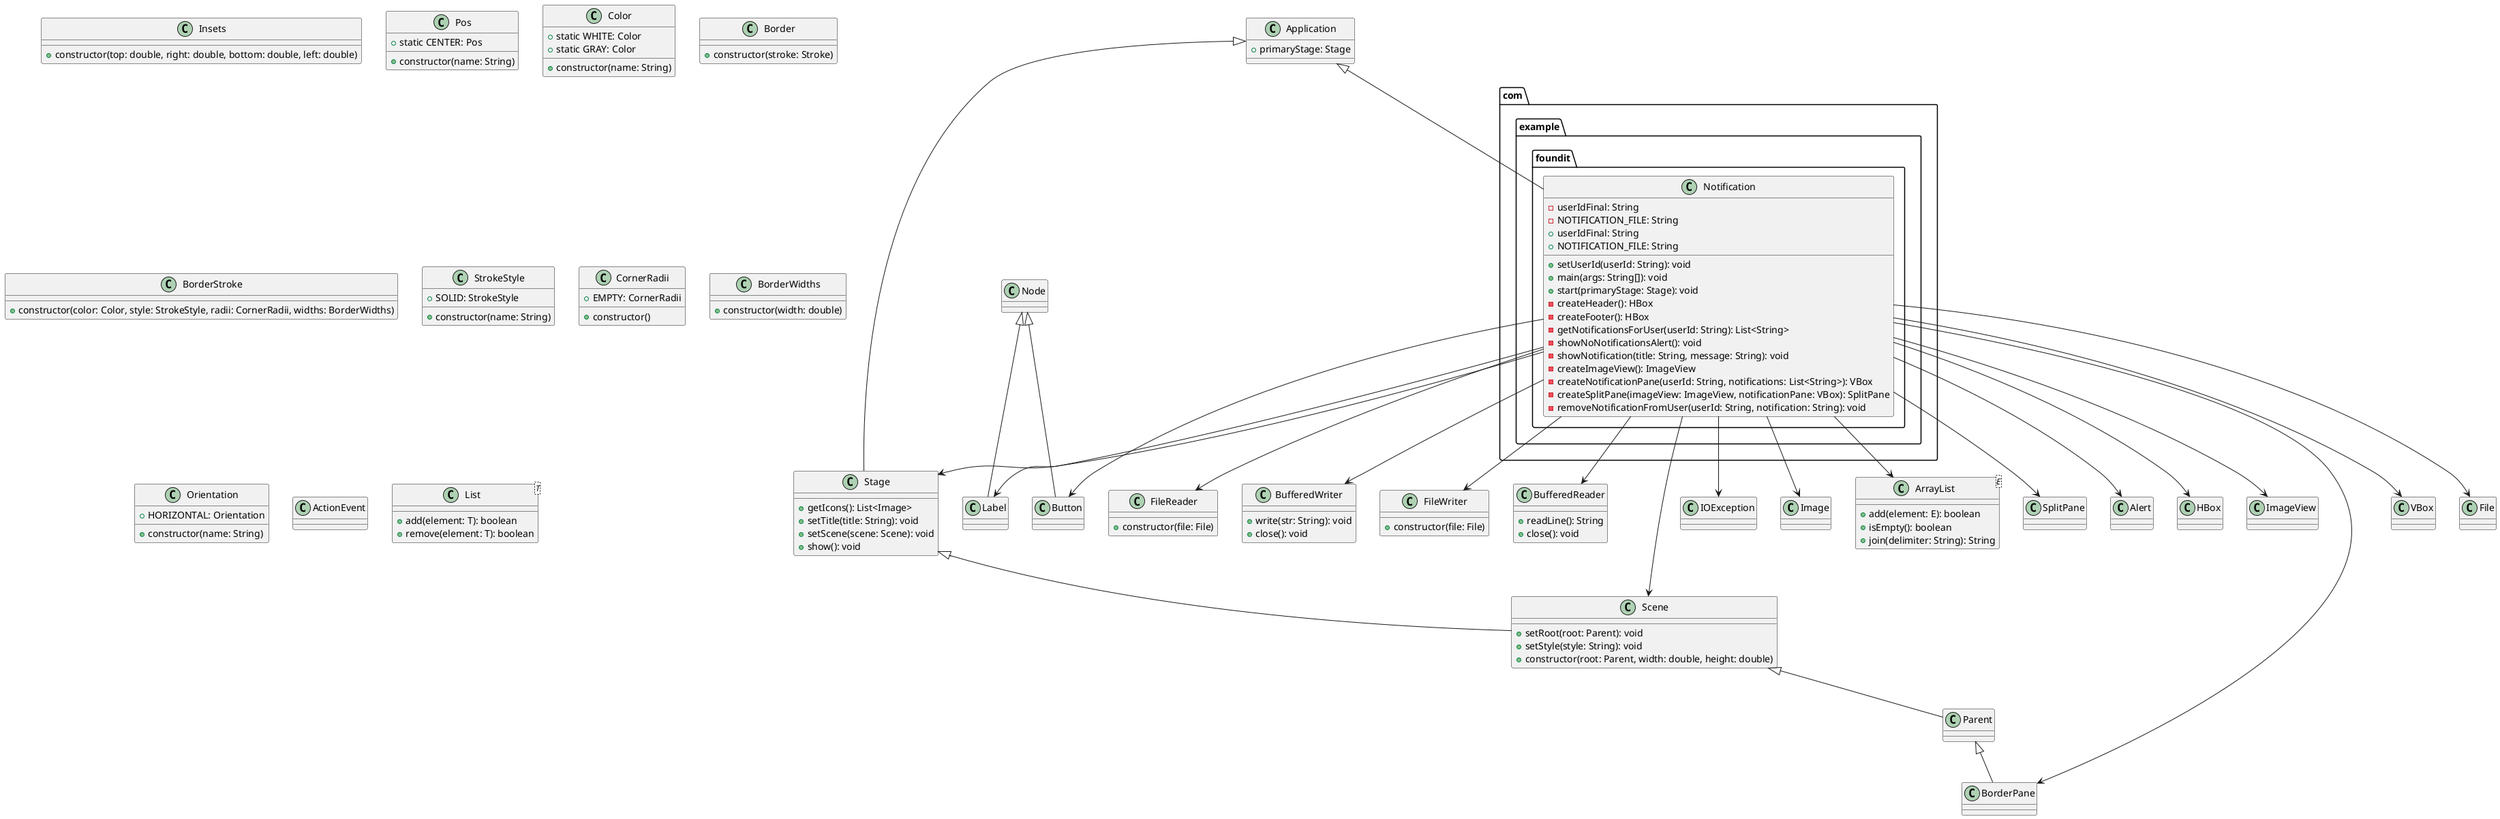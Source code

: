 @startuml

package com.example.foundit {
    class Notification {
        - userIdFinal: String
        - NOTIFICATION_FILE: String
        + setUserId(userId: String): void
        + main(args: String[]): void
        + start(primaryStage: Stage): void
        - createHeader(): HBox
        - createFooter(): HBox
        - getNotificationsForUser(userId: String): List<String>
        - showNoNotificationsAlert(): void
        - showNotification(title: String, message: String): void
        - createImageView(): ImageView
        - createNotificationPane(userId: String, notifications: List<String>): VBox
        - createSplitPane(imageView: ImageView, notificationPane: VBox): SplitPane
        - removeNotificationFromUser(userId: String, notification: String): void
    }
}

Application <|-- Notification
Application : + primaryStage: Stage
Notification : + userIdFinal: String
Notification : + NOTIFICATION_FILE: String
Notification --> ImageView
Notification --> VBox
Notification --> SplitPane
Notification --> Alert
Notification --> Label
Notification --> Button
Notification --> BufferedReader
Notification --> FileReader
Notification --> BufferedWriter
Notification --> FileWriter
Notification --> Image
Notification --> HBox
Notification --> BorderPane
Notification --> Scene
Notification --> Stage
Notification --> File
Notification --> IOException
Notification --> ArrayList

class Scene {
    + setRoot(root: Parent): void
    + setStyle(style: String): void
    + constructor(root: Parent, width: double, height: double)
}

class Stage {
    + getIcons(): List<Image>
    + setTitle(title: String): void
    + setScene(scene: Scene): void
    + show(): void
}

class BufferedReader {
    + readLine(): String
    + close(): void
}

class FileReader {
    + constructor(file: File)
}

class BufferedWriter {
    + write(str: String): void
    + close(): void
}

class FileWriter {
    + constructor(file: File)
}

class Insets {
    + constructor(top: double, right: double, bottom: double, left: double)
}

class Pos {
    + static CENTER: Pos
    + constructor(name: String)
}

class Color {
    + static WHITE: Color
    + static GRAY: Color
    + constructor(name: String)
}

class Border {
    + constructor(stroke: Stroke)
}

class BorderStroke {
    + constructor(color: Color, style: StrokeStyle, radii: CornerRadii, widths: BorderWidths)
}

class StrokeStyle {
    + SOLID: StrokeStyle
    + constructor(name: String)
}

class CornerRadii {
    + EMPTY: CornerRadii
    + constructor()
}

class BorderWidths {
    + constructor(width: double)
}

class Orientation {
    + HORIZONTAL: Orientation
    + constructor(name: String)
}

class Node {
}

class Parent {
}

class ActionEvent {
}

class List<T> {
    + add(element: T): boolean
    + remove(element: T): boolean
}


class ArrayList<E> {
    + add(element: E): boolean
    + isEmpty(): boolean
    + join(delimiter: String): String
}

Application <|-- Stage
Stage <|-- Scene
Scene <|-- Parent
Parent <|-- BorderPane
Node <|-- Label
Node <|-- Button

@enduml
